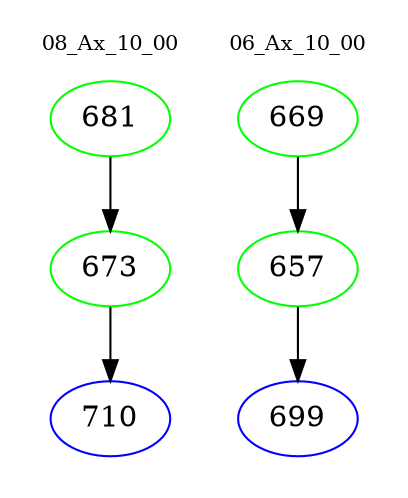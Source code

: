 digraph{
subgraph cluster_0 {
color = white
label = "08_Ax_10_00";
fontsize=10;
T0_681 [label="681", color="green"]
T0_681 -> T0_673 [color="black"]
T0_673 [label="673", color="green"]
T0_673 -> T0_710 [color="black"]
T0_710 [label="710", color="blue"]
}
subgraph cluster_1 {
color = white
label = "06_Ax_10_00";
fontsize=10;
T1_669 [label="669", color="green"]
T1_669 -> T1_657 [color="black"]
T1_657 [label="657", color="green"]
T1_657 -> T1_699 [color="black"]
T1_699 [label="699", color="blue"]
}
}
